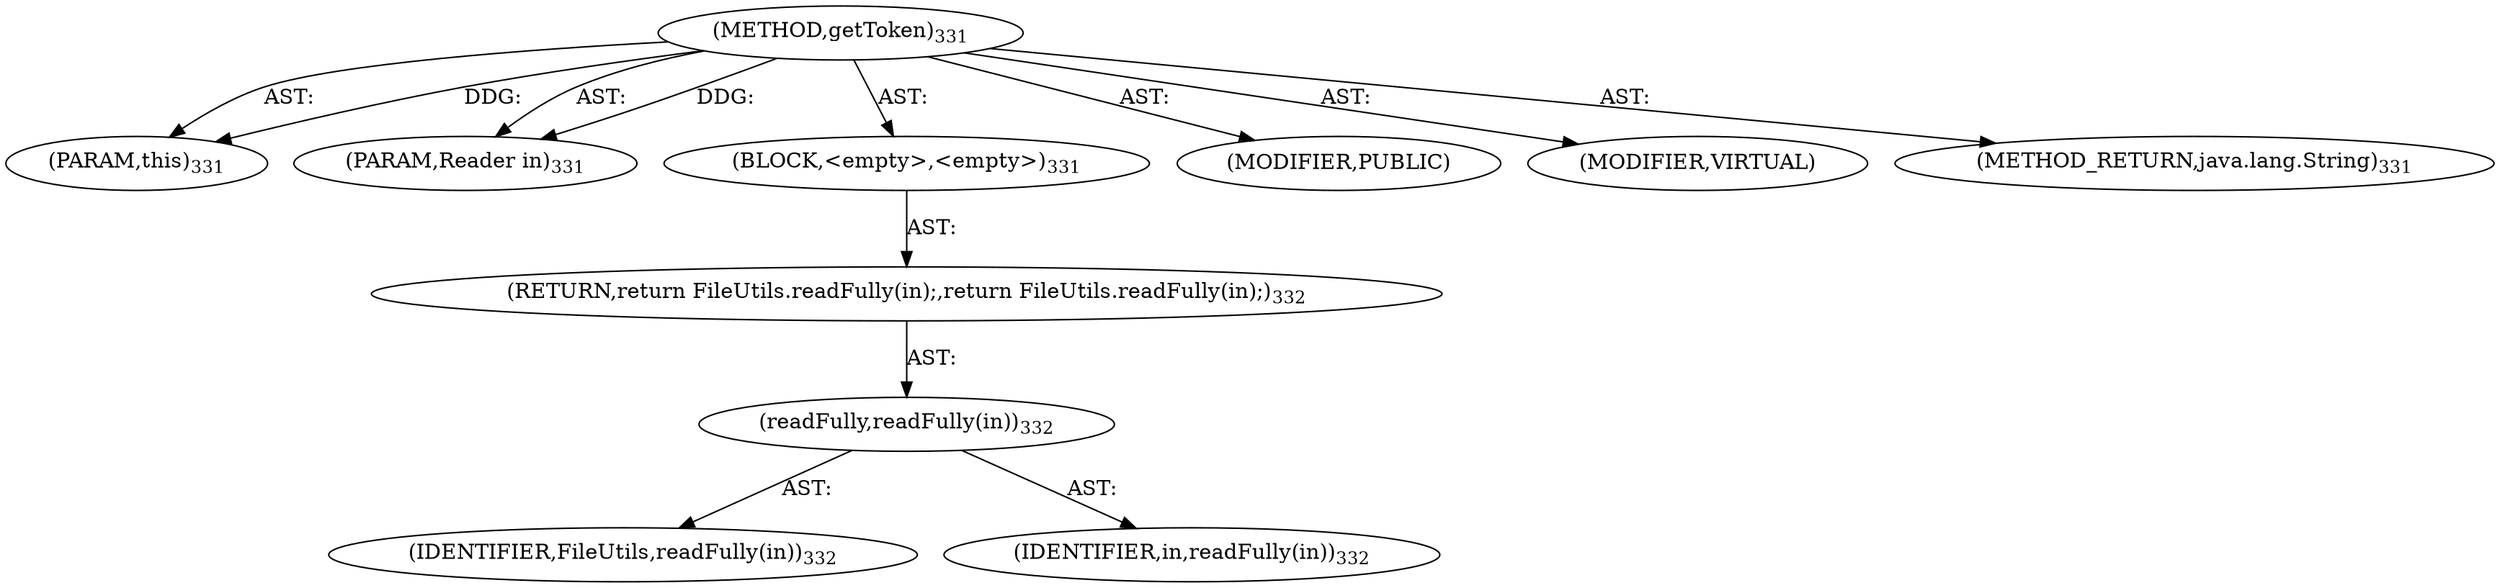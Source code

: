 digraph "getToken" {  
"111669149714" [label = <(METHOD,getToken)<SUB>331</SUB>> ]
"115964117053" [label = <(PARAM,this)<SUB>331</SUB>> ]
"115964117054" [label = <(PARAM,Reader in)<SUB>331</SUB>> ]
"25769803806" [label = <(BLOCK,&lt;empty&gt;,&lt;empty&gt;)<SUB>331</SUB>> ]
"146028888067" [label = <(RETURN,return FileUtils.readFully(in);,return FileUtils.readFully(in);)<SUB>332</SUB>> ]
"30064771211" [label = <(readFully,readFully(in))<SUB>332</SUB>> ]
"68719476860" [label = <(IDENTIFIER,FileUtils,readFully(in))<SUB>332</SUB>> ]
"68719476861" [label = <(IDENTIFIER,in,readFully(in))<SUB>332</SUB>> ]
"133143986220" [label = <(MODIFIER,PUBLIC)> ]
"133143986221" [label = <(MODIFIER,VIRTUAL)> ]
"128849018898" [label = <(METHOD_RETURN,java.lang.String)<SUB>331</SUB>> ]
  "111669149714" -> "115964117053"  [ label = "AST: "] 
  "111669149714" -> "115964117054"  [ label = "AST: "] 
  "111669149714" -> "25769803806"  [ label = "AST: "] 
  "111669149714" -> "133143986220"  [ label = "AST: "] 
  "111669149714" -> "133143986221"  [ label = "AST: "] 
  "111669149714" -> "128849018898"  [ label = "AST: "] 
  "25769803806" -> "146028888067"  [ label = "AST: "] 
  "146028888067" -> "30064771211"  [ label = "AST: "] 
  "30064771211" -> "68719476860"  [ label = "AST: "] 
  "30064771211" -> "68719476861"  [ label = "AST: "] 
  "111669149714" -> "115964117053"  [ label = "DDG: "] 
  "111669149714" -> "115964117054"  [ label = "DDG: "] 
}
